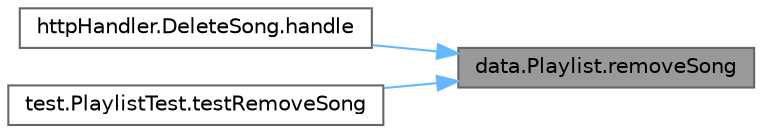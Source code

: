 digraph "data.Playlist.removeSong"
{
 // LATEX_PDF_SIZE
  bgcolor="transparent";
  edge [fontname=Helvetica,fontsize=10,labelfontname=Helvetica,labelfontsize=10];
  node [fontname=Helvetica,fontsize=10,shape=box,height=0.2,width=0.4];
  rankdir="RL";
  Node1 [label="data.Playlist.removeSong",height=0.2,width=0.4,color="gray40", fillcolor="grey60", style="filled", fontcolor="black",tooltip=" "];
  Node1 -> Node2 [dir="back",color="steelblue1",style="solid"];
  Node2 [label="httpHandler.DeleteSong.handle",height=0.2,width=0.4,color="grey40", fillcolor="white", style="filled",URL="$classhttp_handler_1_1_delete_song.html#a354ada47f52b2bfb25278b9f70fa4ca7",tooltip=" "];
  Node1 -> Node3 [dir="back",color="steelblue1",style="solid"];
  Node3 [label="test.PlaylistTest.testRemoveSong",height=0.2,width=0.4,color="grey40", fillcolor="white", style="filled",URL="$classtest_1_1_playlist_test.html#ace81c14c8038f6e1849e6ce169fdeb7a",tooltip=" "];
}
